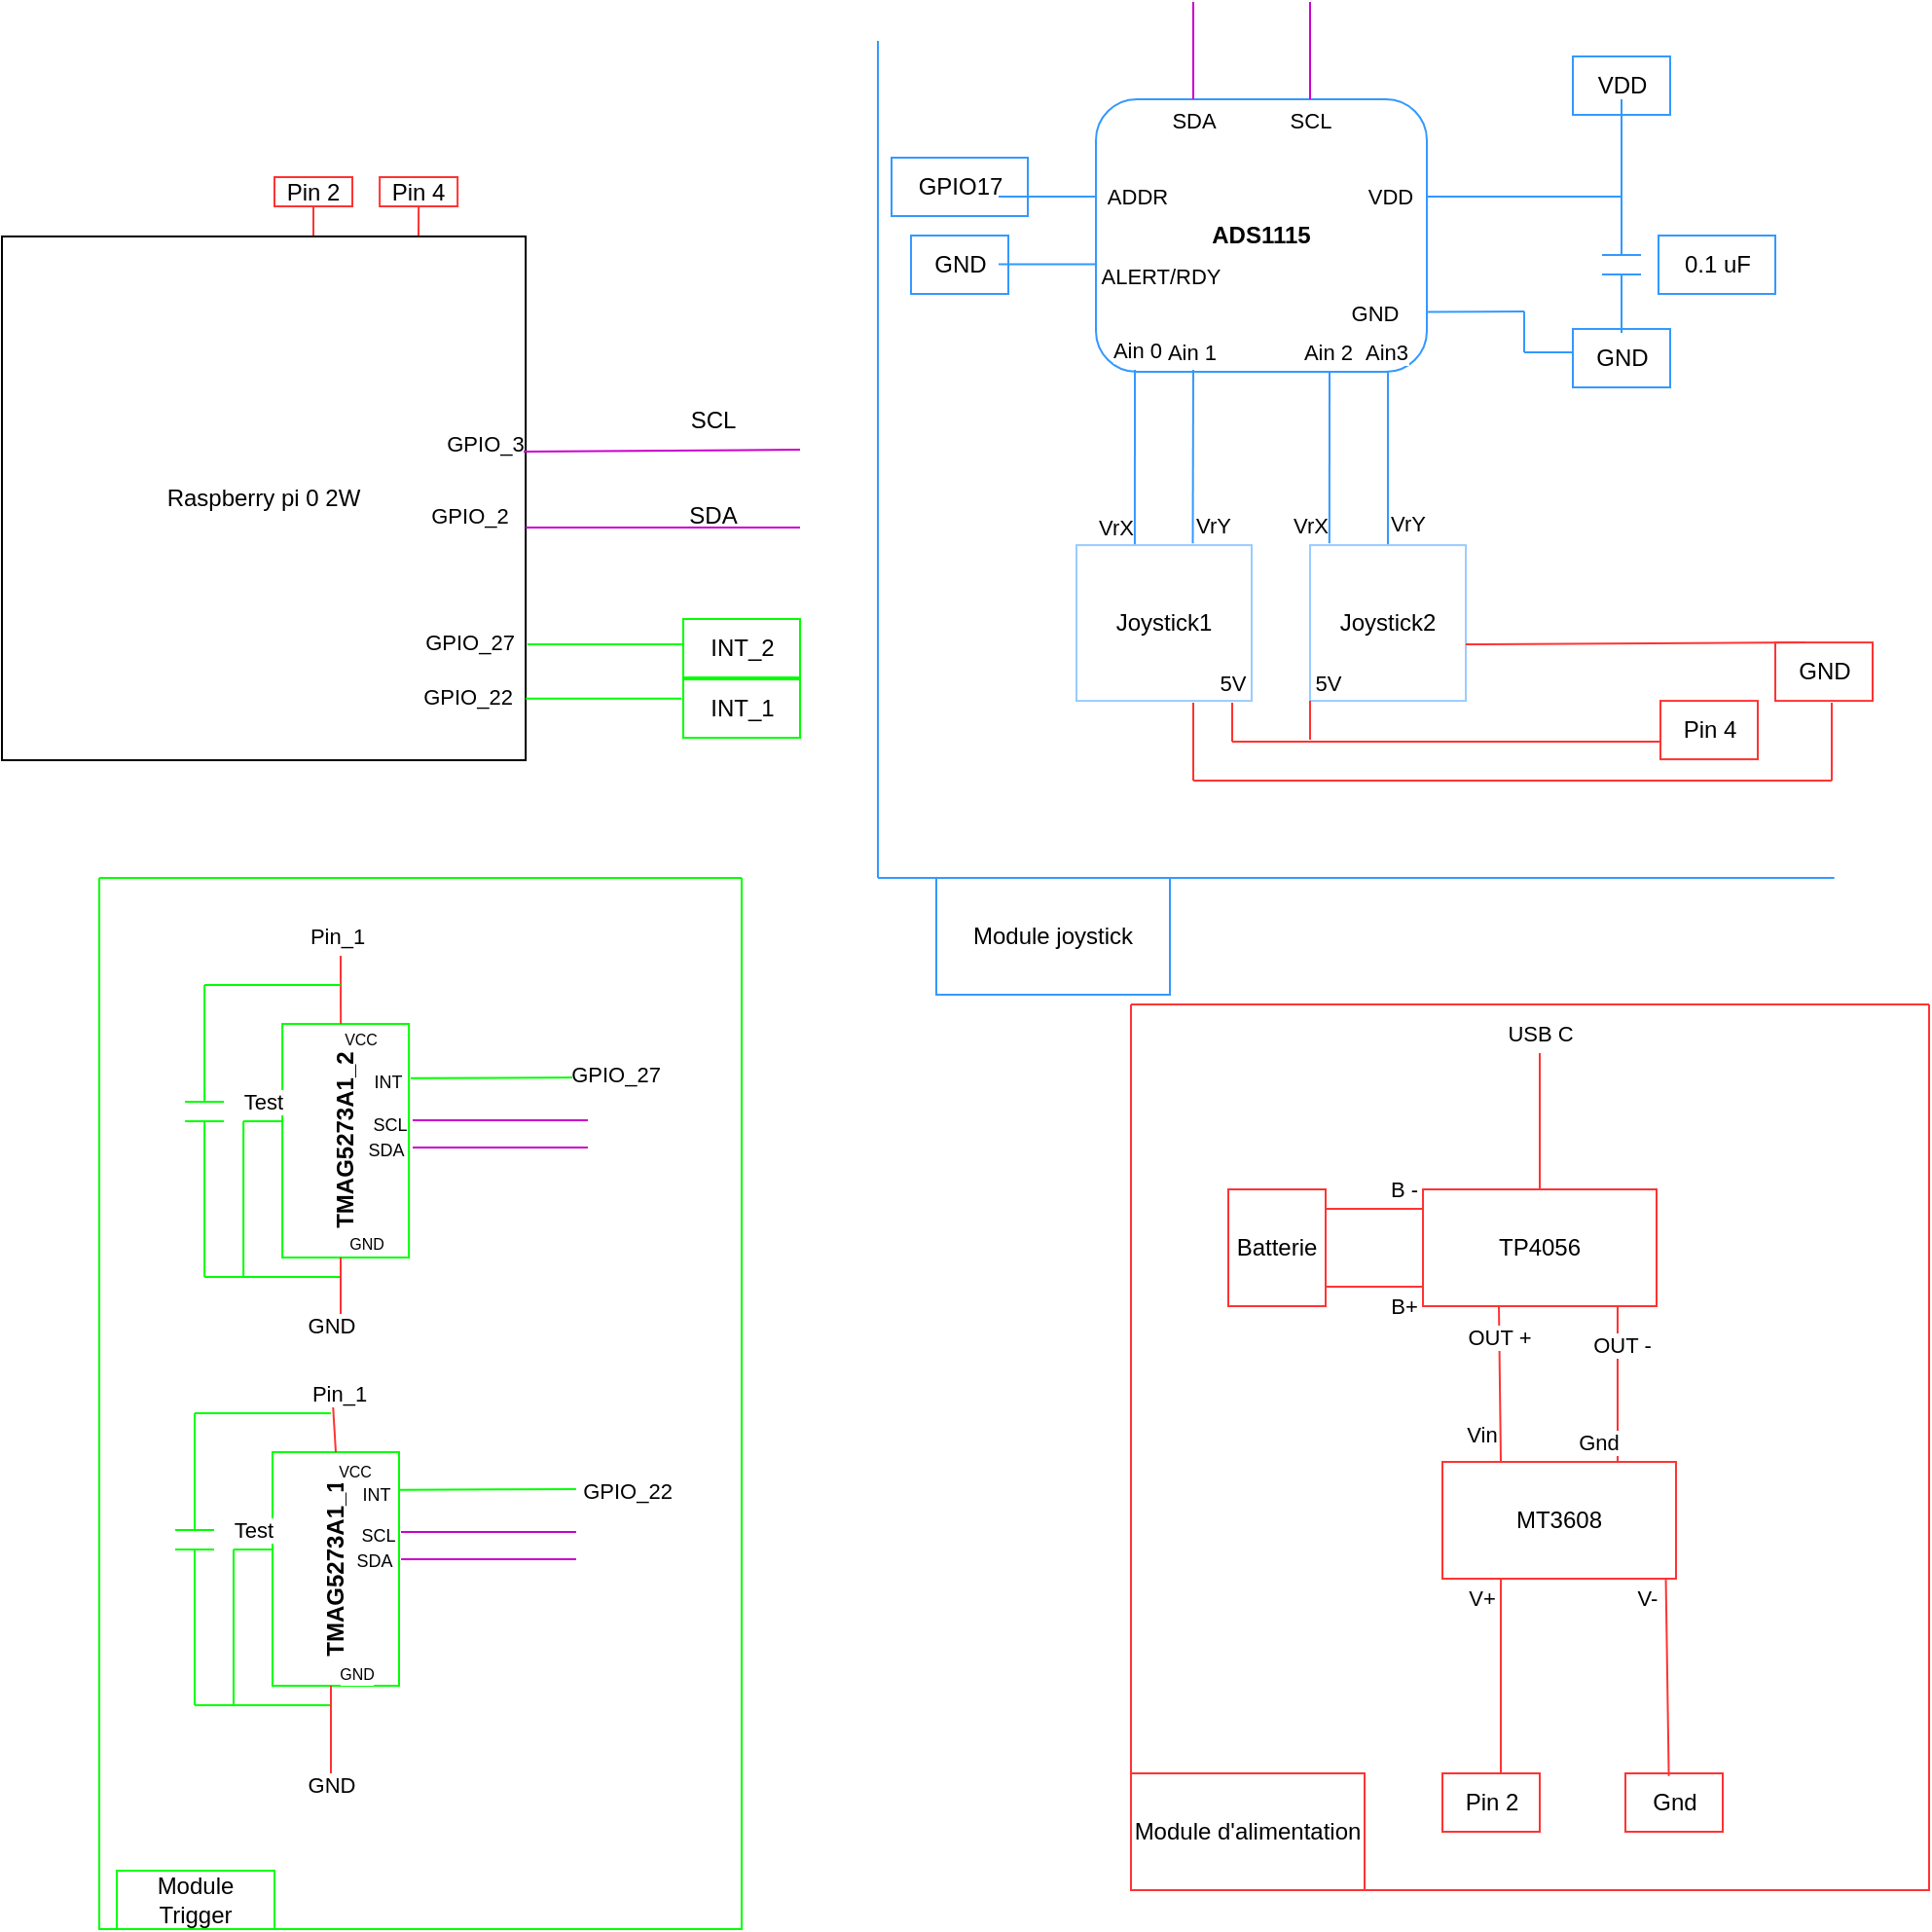 <mxfile version="22.0.3" type="device">
  <diagram name="Page-1" id="Mu4fUp_nVmmmw5QDZqeR">
    <mxGraphModel dx="2345" dy="1900" grid="1" gridSize="10" guides="1" tooltips="1" connect="1" arrows="1" fold="1" page="1" pageScale="1" pageWidth="827" pageHeight="1169" math="0" shadow="0">
      <root>
        <mxCell id="0" />
        <mxCell id="1" parent="0" />
        <mxCell id="T0Xdmzh6fm86NqFBJJNO-1" value="Raspberry pi 0 2W" style="whiteSpace=wrap;html=1;aspect=fixed;strokeColor=#000000;" parent="1" vertex="1">
          <mxGeometry x="-110" y="-59.53" width="269.06" height="269.06" as="geometry" />
        </mxCell>
        <mxCell id="T0Xdmzh6fm86NqFBJJNO-4" value="" style="endArrow=none;html=1;rounded=0;exitX=0.996;exitY=0.411;exitDx=0;exitDy=0;exitPerimeter=0;strokeColor=#CC00CC;" parent="1" source="T0Xdmzh6fm86NqFBJJNO-1" edge="1">
          <mxGeometry width="50" height="50" relative="1" as="geometry">
            <mxPoint x="170" y="50" as="sourcePoint" />
            <mxPoint x="300" y="50" as="targetPoint" />
          </mxGeometry>
        </mxCell>
        <mxCell id="MLTENWg7W5GYcg1RoTJv-2" value="GPIO_3" style="edgeLabel;html=1;align=center;verticalAlign=middle;resizable=0;points=[];" parent="T0Xdmzh6fm86NqFBJJNO-4" vertex="1" connectable="0">
          <mxGeometry x="-0.681" y="4" relative="1" as="geometry">
            <mxPoint x="-43" as="offset" />
          </mxGeometry>
        </mxCell>
        <mxCell id="T0Xdmzh6fm86NqFBJJNO-5" value="SCL&lt;br&gt;" style="text;html=1;align=center;verticalAlign=middle;resizable=0;points=[];autosize=1;strokeColor=none;fillColor=none;" parent="1" vertex="1">
          <mxGeometry x="230" y="20" width="50" height="30" as="geometry" />
        </mxCell>
        <mxCell id="T0Xdmzh6fm86NqFBJJNO-9" value="SDA" style="text;html=1;align=center;verticalAlign=middle;resizable=0;points=[];autosize=1;strokeColor=none;fillColor=none;" parent="1" vertex="1">
          <mxGeometry x="230" y="69.05" width="50" height="30" as="geometry" />
        </mxCell>
        <mxCell id="T0Xdmzh6fm86NqFBJJNO-19" value="" style="endArrow=none;html=1;rounded=0;strokeColor=#CC00CC;" parent="1" edge="1">
          <mxGeometry width="50" height="50" relative="1" as="geometry">
            <mxPoint x="159.06" y="90.002" as="sourcePoint" />
            <mxPoint x="300" y="90" as="targetPoint" />
          </mxGeometry>
        </mxCell>
        <mxCell id="rj669WNodHKwo_dSb1iq-77" value="GPIO_2" style="edgeLabel;html=1;align=center;verticalAlign=middle;resizable=0;points=[];" vertex="1" connectable="0" parent="T0Xdmzh6fm86NqFBJJNO-19">
          <mxGeometry x="-0.672" y="3" relative="1" as="geometry">
            <mxPoint x="-52" y="-3" as="offset" />
          </mxGeometry>
        </mxCell>
        <mxCell id="1BdTyNFNl_WO69o5SPWn-1" value="" style="endArrow=none;html=1;rounded=0;strokeColor=#FF3333;" parent="1" edge="1">
          <mxGeometry width="50" height="50" relative="1" as="geometry">
            <mxPoint x="50" y="-60" as="sourcePoint" />
            <mxPoint x="50" y="-75" as="targetPoint" />
          </mxGeometry>
        </mxCell>
        <mxCell id="1BdTyNFNl_WO69o5SPWn-8" value="TP4056" style="rounded=0;whiteSpace=wrap;html=1;strokeColor=#FF3333;" parent="1" vertex="1">
          <mxGeometry x="620" y="430" width="120" height="60" as="geometry" />
        </mxCell>
        <mxCell id="1BdTyNFNl_WO69o5SPWn-9" value="" style="endArrow=none;html=1;rounded=0;strokeColor=#FF3333;" parent="1" edge="1">
          <mxGeometry width="50" height="50" relative="1" as="geometry">
            <mxPoint x="680" y="430" as="sourcePoint" />
            <mxPoint x="680" y="360" as="targetPoint" />
          </mxGeometry>
        </mxCell>
        <mxCell id="1BdTyNFNl_WO69o5SPWn-10" value="USB C&lt;br&gt;" style="edgeLabel;html=1;align=center;verticalAlign=middle;resizable=0;points=[];strokeColor=#FF3333;" parent="1BdTyNFNl_WO69o5SPWn-9" vertex="1" connectable="0">
          <mxGeometry x="0.395" y="-1" relative="1" as="geometry">
            <mxPoint x="-1" y="-31" as="offset" />
          </mxGeometry>
        </mxCell>
        <mxCell id="1BdTyNFNl_WO69o5SPWn-11" value="" style="endArrow=none;html=1;rounded=0;strokeColor=#FF3333;" parent="1" edge="1">
          <mxGeometry width="50" height="50" relative="1" as="geometry">
            <mxPoint x="570" y="440" as="sourcePoint" />
            <mxPoint x="620" y="440" as="targetPoint" />
          </mxGeometry>
        </mxCell>
        <mxCell id="1BdTyNFNl_WO69o5SPWn-12" value="B -&lt;br&gt;" style="edgeLabel;html=1;align=center;verticalAlign=middle;resizable=0;points=[];strokeColor=#FF3333;" parent="1BdTyNFNl_WO69o5SPWn-11" vertex="1" connectable="0">
          <mxGeometry x="-0.451" y="2" relative="1" as="geometry">
            <mxPoint x="26" y="-8" as="offset" />
          </mxGeometry>
        </mxCell>
        <mxCell id="1BdTyNFNl_WO69o5SPWn-13" value="" style="endArrow=none;html=1;rounded=0;strokeColor=#FF3333;" parent="1" edge="1">
          <mxGeometry width="50" height="50" relative="1" as="geometry">
            <mxPoint x="570" y="480" as="sourcePoint" />
            <mxPoint x="620" y="480" as="targetPoint" />
          </mxGeometry>
        </mxCell>
        <mxCell id="1BdTyNFNl_WO69o5SPWn-14" value="B+&lt;br&gt;" style="edgeLabel;html=1;align=center;verticalAlign=middle;resizable=0;points=[];strokeColor=#FF3333;" parent="1BdTyNFNl_WO69o5SPWn-13" vertex="1" connectable="0">
          <mxGeometry x="-0.584" y="-3" relative="1" as="geometry">
            <mxPoint x="29" y="7" as="offset" />
          </mxGeometry>
        </mxCell>
        <mxCell id="1BdTyNFNl_WO69o5SPWn-15" value="" style="endArrow=none;html=1;rounded=0;exitX=0.25;exitY=0;exitDx=0;exitDy=0;strokeColor=#FF3333;" parent="1" source="1BdTyNFNl_WO69o5SPWn-21" edge="1">
          <mxGeometry width="50" height="50" relative="1" as="geometry">
            <mxPoint x="659" y="540" as="sourcePoint" />
            <mxPoint x="659" y="490" as="targetPoint" />
          </mxGeometry>
        </mxCell>
        <mxCell id="1BdTyNFNl_WO69o5SPWn-16" value="OUT +" style="edgeLabel;html=1;align=center;verticalAlign=middle;resizable=0;points=[];strokeColor=#FF3333;" parent="1BdTyNFNl_WO69o5SPWn-15" vertex="1" connectable="0">
          <mxGeometry x="0.616" relative="1" as="geometry">
            <mxPoint as="offset" />
          </mxGeometry>
        </mxCell>
        <mxCell id="1BdTyNFNl_WO69o5SPWn-35" value="Vin" style="edgeLabel;html=1;align=center;verticalAlign=middle;resizable=0;points=[];" parent="1BdTyNFNl_WO69o5SPWn-15" vertex="1" connectable="0">
          <mxGeometry x="-0.642" y="-2" relative="1" as="geometry">
            <mxPoint x="-12" as="offset" />
          </mxGeometry>
        </mxCell>
        <mxCell id="1BdTyNFNl_WO69o5SPWn-17" value="" style="endArrow=none;html=1;rounded=0;exitX=0.75;exitY=0;exitDx=0;exitDy=0;strokeColor=#FF3333;" parent="1" source="1BdTyNFNl_WO69o5SPWn-21" edge="1">
          <mxGeometry width="50" height="50" relative="1" as="geometry">
            <mxPoint x="720" y="540" as="sourcePoint" />
            <mxPoint x="720" y="490" as="targetPoint" />
          </mxGeometry>
        </mxCell>
        <mxCell id="1BdTyNFNl_WO69o5SPWn-18" value="OUT -" style="edgeLabel;html=1;align=center;verticalAlign=middle;resizable=0;points=[];strokeColor=#FF3333;" parent="1BdTyNFNl_WO69o5SPWn-17" vertex="1" connectable="0">
          <mxGeometry x="0.496" y="-2" relative="1" as="geometry">
            <mxPoint as="offset" />
          </mxGeometry>
        </mxCell>
        <mxCell id="1BdTyNFNl_WO69o5SPWn-36" value="Gnd&lt;br&gt;" style="edgeLabel;html=1;align=center;verticalAlign=middle;resizable=0;points=[];" parent="1BdTyNFNl_WO69o5SPWn-17" vertex="1" connectable="0">
          <mxGeometry x="-0.781" relative="1" as="geometry">
            <mxPoint x="-10" y="-1" as="offset" />
          </mxGeometry>
        </mxCell>
        <mxCell id="1BdTyNFNl_WO69o5SPWn-19" value="Pin 2" style="text;html=1;align=center;verticalAlign=middle;resizable=0;points=[];autosize=1;strokeColor=#FF3333;fillColor=none;" parent="1" vertex="1">
          <mxGeometry x="630" y="730" width="50" height="30" as="geometry" />
        </mxCell>
        <mxCell id="1BdTyNFNl_WO69o5SPWn-20" value="Gnd" style="text;html=1;align=center;verticalAlign=middle;resizable=0;points=[];autosize=1;strokeColor=#FF3333;fillColor=none;" parent="1" vertex="1">
          <mxGeometry x="724" y="730" width="50" height="30" as="geometry" />
        </mxCell>
        <mxCell id="1BdTyNFNl_WO69o5SPWn-21" value="MT3608&lt;br&gt;" style="rounded=0;whiteSpace=wrap;html=1;strokeColor=#FF3333;" parent="1" vertex="1">
          <mxGeometry x="630" y="570" width="120" height="60" as="geometry" />
        </mxCell>
        <mxCell id="1BdTyNFNl_WO69o5SPWn-24" value="" style="endArrow=none;html=1;rounded=0;strokeColor=#FF3333;" parent="1" edge="1">
          <mxGeometry width="50" height="50" relative="1" as="geometry">
            <mxPoint x="660" y="730" as="sourcePoint" />
            <mxPoint x="660" y="630" as="targetPoint" />
          </mxGeometry>
        </mxCell>
        <mxCell id="1BdTyNFNl_WO69o5SPWn-27" value="V+&lt;br&gt;" style="edgeLabel;html=1;align=center;verticalAlign=middle;resizable=0;points=[];strokeColor=#FF3333;" parent="1BdTyNFNl_WO69o5SPWn-24" vertex="1" connectable="0">
          <mxGeometry x="0.886" y="2" relative="1" as="geometry">
            <mxPoint x="-8" y="4" as="offset" />
          </mxGeometry>
        </mxCell>
        <mxCell id="1BdTyNFNl_WO69o5SPWn-25" value="" style="endArrow=none;html=1;rounded=0;exitX=0.446;exitY=0.047;exitDx=0;exitDy=0;exitPerimeter=0;strokeColor=#FF3333;" parent="1" source="1BdTyNFNl_WO69o5SPWn-20" edge="1">
          <mxGeometry width="50" height="50" relative="1" as="geometry">
            <mxPoint x="745" y="730" as="sourcePoint" />
            <mxPoint x="744.77" y="630" as="targetPoint" />
          </mxGeometry>
        </mxCell>
        <mxCell id="1BdTyNFNl_WO69o5SPWn-31" value="V-&lt;br&gt;" style="edgeLabel;html=1;align=center;verticalAlign=middle;resizable=0;points=[];strokeColor=#FF3333;" parent="1BdTyNFNl_WO69o5SPWn-25" vertex="1" connectable="0">
          <mxGeometry x="0.815" relative="1" as="geometry">
            <mxPoint x="-10" as="offset" />
          </mxGeometry>
        </mxCell>
        <mxCell id="1BdTyNFNl_WO69o5SPWn-37" value="&lt;b&gt;TMAG5273A1_1&lt;/b&gt;" style="rounded=0;whiteSpace=wrap;html=1;rotation=-90;strokeColor=#00FF00;" parent="1" vertex="1">
          <mxGeometry x="1.5" y="592.5" width="120" height="65" as="geometry" />
        </mxCell>
        <mxCell id="1BdTyNFNl_WO69o5SPWn-38" value="" style="endArrow=none;html=1;rounded=0;strokeColor=#00FF00;" parent="1" edge="1">
          <mxGeometry width="50" height="50" relative="1" as="geometry">
            <mxPoint x="94" y="584.39" as="sourcePoint" />
            <mxPoint x="185" y="584" as="targetPoint" />
          </mxGeometry>
        </mxCell>
        <mxCell id="rj669WNodHKwo_dSb1iq-89" value="&lt;font style=&quot;font-size: 9px;&quot;&gt;INT&lt;/font&gt;" style="edgeLabel;html=1;align=center;verticalAlign=middle;resizable=0;points=[];" vertex="1" connectable="0" parent="1BdTyNFNl_WO69o5SPWn-38">
          <mxGeometry x="-0.589" y="-1" relative="1" as="geometry">
            <mxPoint x="-31" as="offset" />
          </mxGeometry>
        </mxCell>
        <mxCell id="rj669WNodHKwo_dSb1iq-111" value="GPIO_22" style="edgeLabel;html=1;align=center;verticalAlign=middle;resizable=0;points=[];" vertex="1" connectable="0" parent="1BdTyNFNl_WO69o5SPWn-38">
          <mxGeometry x="0.518" y="-1" relative="1" as="geometry">
            <mxPoint x="48" as="offset" />
          </mxGeometry>
        </mxCell>
        <mxCell id="1BdTyNFNl_WO69o5SPWn-40" value="" style="endArrow=none;html=1;rounded=0;strokeColor=#CC00CC;" parent="1" edge="1">
          <mxGeometry width="50" height="50" relative="1" as="geometry">
            <mxPoint x="95" y="606" as="sourcePoint" />
            <mxPoint x="185" y="606" as="targetPoint" />
          </mxGeometry>
        </mxCell>
        <mxCell id="rj669WNodHKwo_dSb1iq-90" value="&lt;font style=&quot;font-size: 9px;&quot;&gt;SCL&lt;/font&gt;" style="edgeLabel;html=1;align=center;verticalAlign=middle;resizable=0;points=[];" vertex="1" connectable="0" parent="1BdTyNFNl_WO69o5SPWn-40">
          <mxGeometry x="-0.765" y="-1" relative="1" as="geometry">
            <mxPoint x="-23" as="offset" />
          </mxGeometry>
        </mxCell>
        <mxCell id="1BdTyNFNl_WO69o5SPWn-47" value="" style="endArrow=none;html=1;rounded=0;strokeColor=#00FF00;" parent="1" edge="1">
          <mxGeometry width="50" height="50" relative="1" as="geometry">
            <mxPoint x="-11" y="545" as="sourcePoint" />
            <mxPoint x="59" y="545" as="targetPoint" />
          </mxGeometry>
        </mxCell>
        <mxCell id="1BdTyNFNl_WO69o5SPWn-48" value="" style="endArrow=none;html=1;rounded=0;strokeColor=#00FF00;" parent="1" edge="1">
          <mxGeometry width="50" height="50" relative="1" as="geometry">
            <mxPoint x="-11" y="605" as="sourcePoint" />
            <mxPoint x="-11" y="545" as="targetPoint" />
          </mxGeometry>
        </mxCell>
        <mxCell id="1BdTyNFNl_WO69o5SPWn-49" value="" style="endArrow=none;html=1;rounded=0;strokeColor=#00FF00;" parent="1" edge="1">
          <mxGeometry width="50" height="50" relative="1" as="geometry">
            <mxPoint x="-21" y="605" as="sourcePoint" />
            <mxPoint x="-1" y="605" as="targetPoint" />
          </mxGeometry>
        </mxCell>
        <mxCell id="1BdTyNFNl_WO69o5SPWn-50" value="" style="endArrow=none;html=1;rounded=0;strokeColor=#00FF00;" parent="1" edge="1">
          <mxGeometry width="50" height="50" relative="1" as="geometry">
            <mxPoint x="-21" y="615" as="sourcePoint" />
            <mxPoint x="-1" y="615" as="targetPoint" />
          </mxGeometry>
        </mxCell>
        <mxCell id="1BdTyNFNl_WO69o5SPWn-51" value="" style="endArrow=none;html=1;rounded=0;strokeColor=#00FF00;" parent="1" edge="1">
          <mxGeometry width="50" height="50" relative="1" as="geometry">
            <mxPoint x="-11" y="695" as="sourcePoint" />
            <mxPoint x="-11" y="615" as="targetPoint" />
          </mxGeometry>
        </mxCell>
        <mxCell id="1BdTyNFNl_WO69o5SPWn-52" value="" style="endArrow=none;html=1;rounded=0;strokeColor=#00FF00;" parent="1" edge="1">
          <mxGeometry width="50" height="50" relative="1" as="geometry">
            <mxPoint x="-11" y="695" as="sourcePoint" />
            <mxPoint x="59" y="695" as="targetPoint" />
          </mxGeometry>
        </mxCell>
        <mxCell id="1BdTyNFNl_WO69o5SPWn-54" value="" style="endArrow=none;html=1;rounded=0;strokeColor=#FF3333;" parent="1" edge="1">
          <mxGeometry width="50" height="50" relative="1" as="geometry">
            <mxPoint x="59" y="735" as="sourcePoint" />
            <mxPoint x="59" y="685" as="targetPoint" />
          </mxGeometry>
        </mxCell>
        <mxCell id="1BdTyNFNl_WO69o5SPWn-55" value="GND" style="edgeLabel;html=1;align=center;verticalAlign=middle;resizable=0;points=[];strokeColor=#00FF00;" parent="1BdTyNFNl_WO69o5SPWn-54" vertex="1" connectable="0">
          <mxGeometry x="-0.507" y="-1" relative="1" as="geometry">
            <mxPoint x="-1" y="13" as="offset" />
          </mxGeometry>
        </mxCell>
        <mxCell id="1BdTyNFNl_WO69o5SPWn-56" value="" style="endArrow=none;html=1;rounded=0;strokeColor=#00FF00;" parent="1" edge="1">
          <mxGeometry width="50" height="50" relative="1" as="geometry">
            <mxPoint x="9" y="615" as="sourcePoint" />
            <mxPoint x="29" y="615" as="targetPoint" />
          </mxGeometry>
        </mxCell>
        <mxCell id="1BdTyNFNl_WO69o5SPWn-57" value="Test&lt;br&gt;" style="edgeLabel;html=1;align=center;verticalAlign=middle;resizable=0;points=[];strokeColor=#00FF00;" parent="1BdTyNFNl_WO69o5SPWn-56" vertex="1" connectable="0">
          <mxGeometry x="0.365" y="-1" relative="1" as="geometry">
            <mxPoint x="-4" y="-11" as="offset" />
          </mxGeometry>
        </mxCell>
        <mxCell id="1BdTyNFNl_WO69o5SPWn-58" value="" style="endArrow=none;html=1;rounded=0;strokeColor=#00FF00;" parent="1" edge="1">
          <mxGeometry width="50" height="50" relative="1" as="geometry">
            <mxPoint x="9" y="695" as="sourcePoint" />
            <mxPoint x="9" y="615" as="targetPoint" />
          </mxGeometry>
        </mxCell>
        <mxCell id="1BdTyNFNl_WO69o5SPWn-59" value="&lt;font style=&quot;font-size: 8px;&quot;&gt;GND&lt;/font&gt;" style="edgeLabel;html=1;align=center;verticalAlign=middle;resizable=0;points=[];strokeColor=#00FF00;" parent="1" vertex="1" connectable="0">
          <mxGeometry x="69.0" y="656.997" as="geometry">
            <mxPoint x="3" y="21" as="offset" />
          </mxGeometry>
        </mxCell>
        <mxCell id="1BdTyNFNl_WO69o5SPWn-60" value="&lt;b&gt;TMAG5273A1_2&lt;/b&gt;" style="rounded=0;whiteSpace=wrap;html=1;rotation=-90;strokeColor=#00FF00;" parent="1" vertex="1">
          <mxGeometry x="6.56" y="372.5" width="120" height="65" as="geometry" />
        </mxCell>
        <mxCell id="1BdTyNFNl_WO69o5SPWn-67" value="" style="endArrow=none;html=1;rounded=0;strokeColor=#FF3333;" parent="1" edge="1">
          <mxGeometry width="50" height="50" relative="1" as="geometry">
            <mxPoint x="64.06" y="345" as="sourcePoint" />
            <mxPoint x="64" y="310" as="targetPoint" />
          </mxGeometry>
        </mxCell>
        <mxCell id="1BdTyNFNl_WO69o5SPWn-68" value="&lt;font style=&quot;font-size: 8px;&quot;&gt;VCC&lt;/font&gt;" style="edgeLabel;html=1;align=center;verticalAlign=middle;resizable=0;points=[];strokeColor=#00FF00;" parent="1BdTyNFNl_WO69o5SPWn-67" vertex="1" connectable="0">
          <mxGeometry x="0.051" y="-1" relative="1" as="geometry">
            <mxPoint x="9" y="25" as="offset" />
          </mxGeometry>
        </mxCell>
        <mxCell id="rj669WNodHKwo_dSb1iq-88" value="Pin_1" style="edgeLabel;html=1;align=center;verticalAlign=middle;resizable=0;points=[];" vertex="1" connectable="0" parent="1BdTyNFNl_WO69o5SPWn-67">
          <mxGeometry x="-0.306" y="2" relative="1" as="geometry">
            <mxPoint y="-33" as="offset" />
          </mxGeometry>
        </mxCell>
        <mxCell id="1BdTyNFNl_WO69o5SPWn-69" value="" style="endArrow=none;html=1;rounded=0;strokeColor=#00FF00;" parent="1" edge="1">
          <mxGeometry width="50" height="50" relative="1" as="geometry">
            <mxPoint x="-5.94" y="325" as="sourcePoint" />
            <mxPoint x="64.06" y="325" as="targetPoint" />
          </mxGeometry>
        </mxCell>
        <mxCell id="1BdTyNFNl_WO69o5SPWn-70" value="" style="endArrow=none;html=1;rounded=0;strokeColor=#00FF00;" parent="1" edge="1">
          <mxGeometry width="50" height="50" relative="1" as="geometry">
            <mxPoint x="-5.94" y="385" as="sourcePoint" />
            <mxPoint x="-5.94" y="325" as="targetPoint" />
          </mxGeometry>
        </mxCell>
        <mxCell id="1BdTyNFNl_WO69o5SPWn-71" value="" style="endArrow=none;html=1;rounded=0;strokeColor=#00FF00;" parent="1" edge="1">
          <mxGeometry width="50" height="50" relative="1" as="geometry">
            <mxPoint x="-15.94" y="385" as="sourcePoint" />
            <mxPoint x="4.06" y="385" as="targetPoint" />
          </mxGeometry>
        </mxCell>
        <mxCell id="1BdTyNFNl_WO69o5SPWn-72" value="" style="endArrow=none;html=1;rounded=0;strokeColor=#00FF00;" parent="1" edge="1">
          <mxGeometry width="50" height="50" relative="1" as="geometry">
            <mxPoint x="-15.94" y="395" as="sourcePoint" />
            <mxPoint x="4.06" y="395" as="targetPoint" />
          </mxGeometry>
        </mxCell>
        <mxCell id="1BdTyNFNl_WO69o5SPWn-73" value="" style="endArrow=none;html=1;rounded=0;strokeColor=#00FF00;" parent="1" edge="1">
          <mxGeometry width="50" height="50" relative="1" as="geometry">
            <mxPoint x="-5.94" y="475" as="sourcePoint" />
            <mxPoint x="-5.94" y="395" as="targetPoint" />
          </mxGeometry>
        </mxCell>
        <mxCell id="1BdTyNFNl_WO69o5SPWn-74" value="" style="endArrow=none;html=1;rounded=0;strokeColor=#00FF00;" parent="1" edge="1">
          <mxGeometry width="50" height="50" relative="1" as="geometry">
            <mxPoint x="-5.94" y="475" as="sourcePoint" />
            <mxPoint x="64.06" y="475" as="targetPoint" />
          </mxGeometry>
        </mxCell>
        <mxCell id="1BdTyNFNl_WO69o5SPWn-75" value="" style="endArrow=none;html=1;rounded=0;strokeColor=#FF3333;" parent="1" edge="1">
          <mxGeometry width="50" height="50" relative="1" as="geometry">
            <mxPoint x="64" y="495" as="sourcePoint" />
            <mxPoint x="64" y="465" as="targetPoint" />
          </mxGeometry>
        </mxCell>
        <mxCell id="1BdTyNFNl_WO69o5SPWn-76" value="GND" style="edgeLabel;html=1;align=center;verticalAlign=middle;resizable=0;points=[];strokeColor=#00FF00;" parent="1BdTyNFNl_WO69o5SPWn-75" vertex="1" connectable="0">
          <mxGeometry x="-0.507" y="-1" relative="1" as="geometry">
            <mxPoint x="-6" y="12" as="offset" />
          </mxGeometry>
        </mxCell>
        <mxCell id="1BdTyNFNl_WO69o5SPWn-77" value="" style="endArrow=none;html=1;rounded=0;strokeColor=#00FF00;" parent="1" edge="1">
          <mxGeometry width="50" height="50" relative="1" as="geometry">
            <mxPoint x="14.06" y="395" as="sourcePoint" />
            <mxPoint x="34.06" y="395" as="targetPoint" />
          </mxGeometry>
        </mxCell>
        <mxCell id="1BdTyNFNl_WO69o5SPWn-78" value="Test&lt;br&gt;" style="edgeLabel;html=1;align=center;verticalAlign=middle;resizable=0;points=[];strokeColor=#00FF00;" parent="1BdTyNFNl_WO69o5SPWn-77" vertex="1" connectable="0">
          <mxGeometry x="0.365" y="-1" relative="1" as="geometry">
            <mxPoint x="-4" y="-11" as="offset" />
          </mxGeometry>
        </mxCell>
        <mxCell id="1BdTyNFNl_WO69o5SPWn-79" value="" style="endArrow=none;html=1;rounded=0;strokeColor=#00FF00;" parent="1" edge="1">
          <mxGeometry width="50" height="50" relative="1" as="geometry">
            <mxPoint x="14.06" y="475" as="sourcePoint" />
            <mxPoint x="14.06" y="395" as="targetPoint" />
          </mxGeometry>
        </mxCell>
        <mxCell id="MDh1ZHw5oDaE_83z4BID-1" value="Batterie&lt;br&gt;" style="rounded=0;whiteSpace=wrap;html=1;strokeColor=#FF3333;" parent="1" vertex="1">
          <mxGeometry x="520" y="430" width="50" height="60" as="geometry" />
        </mxCell>
        <mxCell id="MDh1ZHw5oDaE_83z4BID-2" value="Pin 2" style="rounded=0;whiteSpace=wrap;html=1;strokeColor=#FF3333;" parent="1" vertex="1">
          <mxGeometry x="30" y="-90" width="40" height="15" as="geometry" />
        </mxCell>
        <mxCell id="MDh1ZHw5oDaE_83z4BID-29" value="" style="endArrow=none;html=1;rounded=0;strokeColor=#3399FF;" parent="1" edge="1">
          <mxGeometry width="50" height="50" relative="1" as="geometry">
            <mxPoint x="340" y="270" as="sourcePoint" />
            <mxPoint x="340" y="-160" as="targetPoint" />
          </mxGeometry>
        </mxCell>
        <mxCell id="MDh1ZHw5oDaE_83z4BID-31" value="" style="endArrow=none;html=1;rounded=0;strokeColor=#3399FF;" parent="1" edge="1">
          <mxGeometry width="50" height="50" relative="1" as="geometry">
            <mxPoint x="340" y="270" as="sourcePoint" />
            <mxPoint x="831.333" y="270" as="targetPoint" />
          </mxGeometry>
        </mxCell>
        <mxCell id="MDh1ZHw5oDaE_83z4BID-32" value="Module joystick" style="rounded=0;whiteSpace=wrap;html=1;strokeColor=#3399FF;" parent="1" vertex="1">
          <mxGeometry x="370" y="270" width="120" height="60" as="geometry" />
        </mxCell>
        <mxCell id="aLsk8Gxcpm-io4isB8vR-7" value="" style="endArrow=none;html=1;rounded=0;strokeColor=#FF3333;exitX=1;exitY=0.5;exitDx=0;exitDy=0;" parent="1" edge="1" source="1BdTyNFNl_WO69o5SPWn-37">
          <mxGeometry width="50" height="50" relative="1" as="geometry">
            <mxPoint x="60" y="560" as="sourcePoint" />
            <mxPoint x="60" y="540" as="targetPoint" />
          </mxGeometry>
        </mxCell>
        <mxCell id="aLsk8Gxcpm-io4isB8vR-8" value="&lt;font style=&quot;font-size: 8px;&quot;&gt;VCC&lt;/font&gt;" style="edgeLabel;html=1;align=center;verticalAlign=middle;resizable=0;points=[];strokeColor=#00FF00;" parent="aLsk8Gxcpm-io4isB8vR-7" vertex="1" connectable="0">
          <mxGeometry x="0.051" y="-1" relative="1" as="geometry">
            <mxPoint x="9" y="22" as="offset" />
          </mxGeometry>
        </mxCell>
        <mxCell id="rj669WNodHKwo_dSb1iq-86" value="Pin_1" style="edgeLabel;html=1;align=center;verticalAlign=middle;resizable=0;points=[];" vertex="1" connectable="0" parent="aLsk8Gxcpm-io4isB8vR-7">
          <mxGeometry x="0.571" y="-2" relative="1" as="geometry">
            <mxPoint y="-11" as="offset" />
          </mxGeometry>
        </mxCell>
        <mxCell id="aLsk8Gxcpm-io4isB8vR-12" value="" style="endArrow=none;html=1;rounded=0;strokeColor=#FF3333;" parent="1" edge="1">
          <mxGeometry width="50" height="50" relative="1" as="geometry">
            <mxPoint x="104" y="-60" as="sourcePoint" />
            <mxPoint x="104.06" y="-75" as="targetPoint" />
          </mxGeometry>
        </mxCell>
        <mxCell id="aLsk8Gxcpm-io4isB8vR-13" value="Pin 4&lt;br&gt;" style="rounded=0;whiteSpace=wrap;html=1;strokeColor=#FF3333;" parent="1" vertex="1">
          <mxGeometry x="84.06" y="-90" width="40" height="15" as="geometry" />
        </mxCell>
        <mxCell id="rj669WNodHKwo_dSb1iq-2" value="&lt;b&gt;ADS1115&lt;/b&gt;" style="rounded=1;whiteSpace=wrap;html=1;strokeColor=#3399FF;" vertex="1" parent="1">
          <mxGeometry x="452" y="-130" width="170" height="140" as="geometry" />
        </mxCell>
        <mxCell id="rj669WNodHKwo_dSb1iq-3" value="" style="endArrow=none;html=1;rounded=0;strokeColor=#CC00CC;" edge="1" parent="1">
          <mxGeometry width="50" height="50" relative="1" as="geometry">
            <mxPoint x="502" y="-130" as="sourcePoint" />
            <mxPoint x="502" y="-180" as="targetPoint" />
          </mxGeometry>
        </mxCell>
        <mxCell id="rj669WNodHKwo_dSb1iq-4" value="SDA" style="edgeLabel;html=1;align=center;verticalAlign=middle;resizable=0;points=[];strokeColor=#3399FF;" vertex="1" connectable="0" parent="rj669WNodHKwo_dSb1iq-3">
          <mxGeometry x="-0.4" y="-4" relative="1" as="geometry">
            <mxPoint x="-4" y="26" as="offset" />
          </mxGeometry>
        </mxCell>
        <mxCell id="rj669WNodHKwo_dSb1iq-5" value="" style="endArrow=none;html=1;rounded=0;strokeColor=#CC00CC;" edge="1" parent="1">
          <mxGeometry width="50" height="50" relative="1" as="geometry">
            <mxPoint x="562" y="-130" as="sourcePoint" />
            <mxPoint x="562" y="-180" as="targetPoint" />
          </mxGeometry>
        </mxCell>
        <mxCell id="rj669WNodHKwo_dSb1iq-6" value="SCL" style="edgeLabel;html=1;align=center;verticalAlign=middle;resizable=0;points=[];strokeColor=#3399FF;" vertex="1" connectable="0" parent="rj669WNodHKwo_dSb1iq-5">
          <mxGeometry x="-0.4" y="-4" relative="1" as="geometry">
            <mxPoint x="-4" y="26" as="offset" />
          </mxGeometry>
        </mxCell>
        <mxCell id="rj669WNodHKwo_dSb1iq-7" value="" style="endArrow=none;html=1;rounded=0;strokeColor=#3399FF;" edge="1" parent="1">
          <mxGeometry width="50" height="50" relative="1" as="geometry">
            <mxPoint x="622" y="-80" as="sourcePoint" />
            <mxPoint x="722" y="-80" as="targetPoint" />
          </mxGeometry>
        </mxCell>
        <mxCell id="rj669WNodHKwo_dSb1iq-8" value="VDD" style="edgeLabel;html=1;align=center;verticalAlign=middle;resizable=0;points=[];strokeColor=#3399FF;" vertex="1" connectable="0" parent="rj669WNodHKwo_dSb1iq-7">
          <mxGeometry x="-0.711" y="-2" relative="1" as="geometry">
            <mxPoint x="-34" y="-2" as="offset" />
          </mxGeometry>
        </mxCell>
        <mxCell id="rj669WNodHKwo_dSb1iq-9" value="" style="endArrow=none;html=1;rounded=0;strokeColor=#3399FF;" edge="1" parent="1">
          <mxGeometry width="50" height="50" relative="1" as="geometry">
            <mxPoint x="722" y="-50" as="sourcePoint" />
            <mxPoint x="722" y="-80" as="targetPoint" />
          </mxGeometry>
        </mxCell>
        <mxCell id="rj669WNodHKwo_dSb1iq-10" value="" style="endArrow=none;html=1;rounded=0;strokeColor=#3399FF;" edge="1" parent="1">
          <mxGeometry width="50" height="50" relative="1" as="geometry">
            <mxPoint x="712" y="-50" as="sourcePoint" />
            <mxPoint x="732" y="-50" as="targetPoint" />
          </mxGeometry>
        </mxCell>
        <mxCell id="rj669WNodHKwo_dSb1iq-11" value="" style="endArrow=none;html=1;rounded=0;strokeColor=#3399FF;" edge="1" parent="1">
          <mxGeometry width="50" height="50" relative="1" as="geometry">
            <mxPoint x="712" y="-40" as="sourcePoint" />
            <mxPoint x="732" y="-40" as="targetPoint" />
          </mxGeometry>
        </mxCell>
        <mxCell id="rj669WNodHKwo_dSb1iq-12" value="" style="endArrow=none;html=1;rounded=0;strokeColor=#3399FF;" edge="1" parent="1">
          <mxGeometry width="50" height="50" relative="1" as="geometry">
            <mxPoint x="722" y="-10.0" as="sourcePoint" />
            <mxPoint x="722" y="-40" as="targetPoint" />
          </mxGeometry>
        </mxCell>
        <mxCell id="rj669WNodHKwo_dSb1iq-13" value="GND" style="text;html=1;align=center;verticalAlign=middle;resizable=0;points=[];autosize=1;strokeColor=#3399FF;fillColor=none;" vertex="1" parent="1">
          <mxGeometry x="697" y="-12.0" width="50" height="30" as="geometry" />
        </mxCell>
        <mxCell id="rj669WNodHKwo_dSb1iq-14" value="" style="endArrow=none;html=1;rounded=0;strokeColor=#3399FF;" edge="1" parent="1">
          <mxGeometry width="50" height="50" relative="1" as="geometry">
            <mxPoint x="722" y="-80" as="sourcePoint" />
            <mxPoint x="722" y="-130" as="targetPoint" />
          </mxGeometry>
        </mxCell>
        <mxCell id="rj669WNodHKwo_dSb1iq-15" value="VDD" style="text;html=1;align=center;verticalAlign=middle;resizable=0;points=[];autosize=1;strokeColor=#3399FF;fillColor=none;" vertex="1" parent="1">
          <mxGeometry x="697" y="-152" width="50" height="30" as="geometry" />
        </mxCell>
        <mxCell id="rj669WNodHKwo_dSb1iq-16" value="0.1 uF" style="text;html=1;align=center;verticalAlign=middle;resizable=0;points=[];autosize=1;strokeColor=#3399FF;fillColor=none;" vertex="1" parent="1">
          <mxGeometry x="741" y="-60" width="60" height="30" as="geometry" />
        </mxCell>
        <mxCell id="rj669WNodHKwo_dSb1iq-17" value="" style="endArrow=none;html=1;rounded=0;exitX=0.5;exitY=0;exitDx=0;exitDy=0;strokeColor=#3399FF;" edge="1" parent="1" source="rj669WNodHKwo_dSb1iq-25">
          <mxGeometry width="50" height="50" relative="1" as="geometry">
            <mxPoint x="602" y="50" as="sourcePoint" />
            <mxPoint x="602" y="10.0" as="targetPoint" />
          </mxGeometry>
        </mxCell>
        <mxCell id="rj669WNodHKwo_dSb1iq-18" value="Ain3&lt;br&gt;" style="edgeLabel;html=1;align=center;verticalAlign=middle;resizable=0;points=[];strokeColor=#3399FF;" vertex="1" connectable="0" parent="rj669WNodHKwo_dSb1iq-17">
          <mxGeometry x="0.329" y="1" relative="1" as="geometry">
            <mxPoint y="-40" as="offset" />
          </mxGeometry>
        </mxCell>
        <mxCell id="rj669WNodHKwo_dSb1iq-43" value="VrY&lt;br&gt;" style="edgeLabel;html=1;align=center;verticalAlign=middle;resizable=0;points=[];strokeColor=#3399FF;" vertex="1" connectable="0" parent="rj669WNodHKwo_dSb1iq-17">
          <mxGeometry x="-0.757" relative="1" as="geometry">
            <mxPoint x="10" as="offset" />
          </mxGeometry>
        </mxCell>
        <mxCell id="rj669WNodHKwo_dSb1iq-19" value="" style="endArrow=none;html=1;rounded=0;exitX=0.124;exitY=-0.011;exitDx=0;exitDy=0;exitPerimeter=0;strokeColor=#3399FF;" edge="1" parent="1" source="rj669WNodHKwo_dSb1iq-25">
          <mxGeometry width="50" height="50" relative="1" as="geometry">
            <mxPoint x="572" y="50" as="sourcePoint" />
            <mxPoint x="572" y="10.0" as="targetPoint" />
          </mxGeometry>
        </mxCell>
        <mxCell id="rj669WNodHKwo_dSb1iq-20" value="Ain 2" style="edgeLabel;html=1;align=center;verticalAlign=middle;resizable=0;points=[];strokeColor=#3399FF;" vertex="1" connectable="0" parent="rj669WNodHKwo_dSb1iq-19">
          <mxGeometry x="0.329" y="1" relative="1" as="geometry">
            <mxPoint y="-40" as="offset" />
          </mxGeometry>
        </mxCell>
        <mxCell id="rj669WNodHKwo_dSb1iq-42" value="VrX&lt;br&gt;" style="edgeLabel;html=1;align=center;verticalAlign=middle;resizable=0;points=[];strokeColor=#3399FF;" vertex="1" connectable="0" parent="rj669WNodHKwo_dSb1iq-19">
          <mxGeometry x="-0.793" y="3" relative="1" as="geometry">
            <mxPoint x="-7" as="offset" />
          </mxGeometry>
        </mxCell>
        <mxCell id="rj669WNodHKwo_dSb1iq-21" value="" style="endArrow=none;html=1;rounded=0;exitX=0.664;exitY=-0.011;exitDx=0;exitDy=0;exitPerimeter=0;strokeColor=#3399FF;" edge="1" parent="1" source="rj669WNodHKwo_dSb1iq-26">
          <mxGeometry width="50" height="50" relative="1" as="geometry">
            <mxPoint x="500.94" y="79.05" as="sourcePoint" />
            <mxPoint x="502" y="9.05" as="targetPoint" />
          </mxGeometry>
        </mxCell>
        <mxCell id="rj669WNodHKwo_dSb1iq-22" value="Ain 1" style="edgeLabel;html=1;align=center;verticalAlign=middle;resizable=0;points=[];strokeColor=#3399FF;" vertex="1" connectable="0" parent="rj669WNodHKwo_dSb1iq-21">
          <mxGeometry x="0.329" y="1" relative="1" as="geometry">
            <mxPoint y="-39" as="offset" />
          </mxGeometry>
        </mxCell>
        <mxCell id="rj669WNodHKwo_dSb1iq-41" value="VrY" style="edgeLabel;html=1;align=center;verticalAlign=middle;resizable=0;points=[];strokeColor=#3399FF;" vertex="1" connectable="0" parent="rj669WNodHKwo_dSb1iq-21">
          <mxGeometry x="-0.795" y="1" relative="1" as="geometry">
            <mxPoint x="11" as="offset" />
          </mxGeometry>
        </mxCell>
        <mxCell id="rj669WNodHKwo_dSb1iq-23" value="" style="endArrow=none;html=1;rounded=0;exitX=0.333;exitY=0.016;exitDx=0;exitDy=0;exitPerimeter=0;strokeColor=#3399FF;" edge="1" parent="1" source="rj669WNodHKwo_dSb1iq-26">
          <mxGeometry width="50" height="50" relative="1" as="geometry">
            <mxPoint x="472" y="49.05" as="sourcePoint" />
            <mxPoint x="472" y="9.05" as="targetPoint" />
          </mxGeometry>
        </mxCell>
        <mxCell id="rj669WNodHKwo_dSb1iq-24" value="Ain 0" style="edgeLabel;html=1;align=center;verticalAlign=middle;resizable=0;points=[];strokeColor=#3399FF;" vertex="1" connectable="0" parent="rj669WNodHKwo_dSb1iq-23">
          <mxGeometry x="0.329" y="1" relative="1" as="geometry">
            <mxPoint x="2" y="-41" as="offset" />
          </mxGeometry>
        </mxCell>
        <mxCell id="rj669WNodHKwo_dSb1iq-40" value="VrX" style="edgeLabel;html=1;align=center;verticalAlign=middle;resizable=0;points=[];strokeColor=#3399FF;" vertex="1" connectable="0" parent="rj669WNodHKwo_dSb1iq-23">
          <mxGeometry x="-0.437" y="-2" relative="1" as="geometry">
            <mxPoint x="-12" y="15" as="offset" />
          </mxGeometry>
        </mxCell>
        <mxCell id="rj669WNodHKwo_dSb1iq-25" value="Joystick2&lt;br&gt;" style="rounded=0;whiteSpace=wrap;html=1;strokeColor=#99CCFF;" vertex="1" parent="1">
          <mxGeometry x="562" y="99.05" width="80" height="80" as="geometry" />
        </mxCell>
        <mxCell id="rj669WNodHKwo_dSb1iq-26" value="Joystick1" style="rounded=0;whiteSpace=wrap;html=1;strokeColor=#99CCFF;" vertex="1" parent="1">
          <mxGeometry x="442" y="99.05" width="90" height="80" as="geometry" />
        </mxCell>
        <mxCell id="rj669WNodHKwo_dSb1iq-27" value="" style="endArrow=none;html=1;rounded=0;" edge="1" parent="1">
          <mxGeometry width="50" height="50" relative="1" as="geometry">
            <mxPoint x="565" y="179.05" as="sourcePoint" />
            <mxPoint x="565" y="179.05" as="targetPoint" />
          </mxGeometry>
        </mxCell>
        <mxCell id="rj669WNodHKwo_dSb1iq-44" value="" style="endArrow=none;html=1;rounded=0;strokeColor=#FF3333;" edge="1" parent="1">
          <mxGeometry width="50" height="50" relative="1" as="geometry">
            <mxPoint x="522" y="200" as="sourcePoint" />
            <mxPoint x="522" y="180" as="targetPoint" />
          </mxGeometry>
        </mxCell>
        <mxCell id="rj669WNodHKwo_dSb1iq-49" value="5V" style="edgeLabel;html=1;align=center;verticalAlign=middle;resizable=0;points=[];" vertex="1" connectable="0" parent="rj669WNodHKwo_dSb1iq-44">
          <mxGeometry x="0.514" y="3" relative="1" as="geometry">
            <mxPoint x="3" y="-15" as="offset" />
          </mxGeometry>
        </mxCell>
        <mxCell id="rj669WNodHKwo_dSb1iq-45" value="" style="endArrow=none;html=1;rounded=0;strokeColor=#FF3333;" edge="1" parent="1">
          <mxGeometry width="50" height="50" relative="1" as="geometry">
            <mxPoint x="522" y="200" as="sourcePoint" />
            <mxPoint x="742" y="200" as="targetPoint" />
          </mxGeometry>
        </mxCell>
        <mxCell id="rj669WNodHKwo_dSb1iq-46" value="" style="endArrow=none;html=1;rounded=0;strokeColor=#FF3333;" edge="1" parent="1">
          <mxGeometry width="50" height="50" relative="1" as="geometry">
            <mxPoint x="562" y="199.05" as="sourcePoint" />
            <mxPoint x="562" y="179.05" as="targetPoint" />
          </mxGeometry>
        </mxCell>
        <mxCell id="rj669WNodHKwo_dSb1iq-48" value="5V" style="edgeLabel;html=1;align=center;verticalAlign=middle;resizable=0;points=[];" vertex="1" connectable="0" parent="rj669WNodHKwo_dSb1iq-46">
          <mxGeometry x="0.705" y="-1" relative="1" as="geometry">
            <mxPoint x="8" y="-12" as="offset" />
          </mxGeometry>
        </mxCell>
        <mxCell id="rj669WNodHKwo_dSb1iq-47" value="Pin 4" style="text;html=1;align=center;verticalAlign=middle;resizable=0;points=[];autosize=1;strokeColor=#FF3333;fillColor=none;" vertex="1" parent="1">
          <mxGeometry x="742" y="179.05" width="50" height="30" as="geometry" />
        </mxCell>
        <mxCell id="rj669WNodHKwo_dSb1iq-50" value="" style="endArrow=none;html=1;rounded=0;strokeColor=#3399FF;" edge="1" parent="1">
          <mxGeometry width="50" height="50" relative="1" as="geometry">
            <mxPoint x="622" y="-20.69" as="sourcePoint" />
            <mxPoint x="672" y="-21.0" as="targetPoint" />
          </mxGeometry>
        </mxCell>
        <mxCell id="rj669WNodHKwo_dSb1iq-51" value="GND" style="edgeLabel;html=1;align=center;verticalAlign=middle;resizable=0;points=[];strokeColor=#3399FF;" vertex="1" connectable="0" parent="rj669WNodHKwo_dSb1iq-50">
          <mxGeometry x="-0.711" y="-2" relative="1" as="geometry">
            <mxPoint x="-34" y="-2" as="offset" />
          </mxGeometry>
        </mxCell>
        <mxCell id="rj669WNodHKwo_dSb1iq-54" value="" style="endArrow=none;html=1;rounded=0;strokeColor=#3399FF;" edge="1" parent="1">
          <mxGeometry width="50" height="50" relative="1" as="geometry">
            <mxPoint x="672" y="-3.553e-15" as="sourcePoint" />
            <mxPoint x="672" y="-21.0" as="targetPoint" />
          </mxGeometry>
        </mxCell>
        <mxCell id="rj669WNodHKwo_dSb1iq-55" value="" style="endArrow=none;html=1;rounded=0;entryX=0.007;entryY=0.4;entryDx=0;entryDy=0;entryPerimeter=0;strokeColor=#3399FF;" edge="1" parent="1" target="rj669WNodHKwo_dSb1iq-13">
          <mxGeometry width="50" height="50" relative="1" as="geometry">
            <mxPoint x="672" y="-3.553e-15" as="sourcePoint" />
            <mxPoint x="722" y="-50" as="targetPoint" />
          </mxGeometry>
        </mxCell>
        <mxCell id="rj669WNodHKwo_dSb1iq-59" value="" style="endArrow=none;html=1;rounded=0;strokeColor=#FF3333;" edge="1" parent="1">
          <mxGeometry width="50" height="50" relative="1" as="geometry">
            <mxPoint x="502" y="220" as="sourcePoint" />
            <mxPoint x="502" y="180" as="targetPoint" />
          </mxGeometry>
        </mxCell>
        <mxCell id="rj669WNodHKwo_dSb1iq-60" value="" style="endArrow=none;html=1;rounded=0;strokeColor=#FF3333;" edge="1" parent="1">
          <mxGeometry width="50" height="50" relative="1" as="geometry">
            <mxPoint x="502" y="220" as="sourcePoint" />
            <mxPoint x="830" y="220" as="targetPoint" />
          </mxGeometry>
        </mxCell>
        <mxCell id="rj669WNodHKwo_dSb1iq-61" value="" style="endArrow=none;html=1;rounded=0;strokeColor=#FF3333;entryX=0.308;entryY=0;entryDx=0;entryDy=0;entryPerimeter=0;" edge="1" parent="1" target="rj669WNodHKwo_dSb1iq-63">
          <mxGeometry width="50" height="50" relative="1" as="geometry">
            <mxPoint x="642" y="150" as="sourcePoint" />
            <mxPoint x="802" y="150" as="targetPoint" />
          </mxGeometry>
        </mxCell>
        <mxCell id="rj669WNodHKwo_dSb1iq-63" value="GND" style="text;html=1;align=center;verticalAlign=middle;resizable=0;points=[];autosize=1;strokeColor=#FF3333;fillColor=none;" vertex="1" parent="1">
          <mxGeometry x="801" y="149.05" width="50" height="30" as="geometry" />
        </mxCell>
        <mxCell id="rj669WNodHKwo_dSb1iq-64" value="" style="endArrow=none;html=1;rounded=0;strokeColor=#3399FF;" edge="1" parent="1">
          <mxGeometry width="50" height="50" relative="1" as="geometry">
            <mxPoint x="402" y="-80" as="sourcePoint" />
            <mxPoint x="452" y="-80" as="targetPoint" />
          </mxGeometry>
        </mxCell>
        <mxCell id="rj669WNodHKwo_dSb1iq-65" value="ADDR" style="edgeLabel;html=1;align=center;verticalAlign=middle;resizable=0;points=[];strokeColor=#3399FF;" vertex="1" connectable="0" parent="rj669WNodHKwo_dSb1iq-64">
          <mxGeometry x="0.376" y="-3" relative="1" as="geometry">
            <mxPoint x="36" y="-3" as="offset" />
          </mxGeometry>
        </mxCell>
        <mxCell id="rj669WNodHKwo_dSb1iq-66" value="" style="endArrow=none;html=1;rounded=0;strokeColor=#3399FF;" edge="1" parent="1">
          <mxGeometry width="50" height="50" relative="1" as="geometry">
            <mxPoint x="402" y="-45.25" as="sourcePoint" />
            <mxPoint x="452" y="-45.25" as="targetPoint" />
          </mxGeometry>
        </mxCell>
        <mxCell id="rj669WNodHKwo_dSb1iq-67" value="ALERT/RDY" style="edgeLabel;html=1;align=center;verticalAlign=middle;resizable=0;points=[];strokeColor=#3399FF;" vertex="1" connectable="0" parent="rj669WNodHKwo_dSb1iq-66">
          <mxGeometry x="0.376" y="-3" relative="1" as="geometry">
            <mxPoint x="48" y="3" as="offset" />
          </mxGeometry>
        </mxCell>
        <mxCell id="rj669WNodHKwo_dSb1iq-68" value="GPIO17" style="text;html=1;align=center;verticalAlign=middle;resizable=0;points=[];autosize=1;strokeColor=#3399FF;fillColor=none;" vertex="1" parent="1">
          <mxGeometry x="347" y="-100" width="70" height="30" as="geometry" />
        </mxCell>
        <mxCell id="rj669WNodHKwo_dSb1iq-69" value="GND" style="text;html=1;align=center;verticalAlign=middle;resizable=0;points=[];autosize=1;strokeColor=#3399FF;fillColor=none;" vertex="1" parent="1">
          <mxGeometry x="357" y="-60" width="50" height="30" as="geometry" />
        </mxCell>
        <mxCell id="rj669WNodHKwo_dSb1iq-73" value="" style="endArrow=none;html=1;rounded=0;strokeColor=#FF3333;" edge="1" parent="1">
          <mxGeometry width="50" height="50" relative="1" as="geometry">
            <mxPoint x="830" y="220" as="sourcePoint" />
            <mxPoint x="830" y="180" as="targetPoint" />
          </mxGeometry>
        </mxCell>
        <mxCell id="rj669WNodHKwo_dSb1iq-80" value="" style="endArrow=none;html=1;rounded=0;strokeColor=#CC00CC;" edge="1" parent="1">
          <mxGeometry width="50" height="50" relative="1" as="geometry">
            <mxPoint x="95" y="620" as="sourcePoint" />
            <mxPoint x="185" y="620" as="targetPoint" />
          </mxGeometry>
        </mxCell>
        <mxCell id="rj669WNodHKwo_dSb1iq-91" value="&lt;font style=&quot;font-size: 9px;&quot;&gt;SDA&lt;/font&gt;" style="edgeLabel;html=1;align=center;verticalAlign=middle;resizable=0;points=[];" vertex="1" connectable="0" parent="rj669WNodHKwo_dSb1iq-80">
          <mxGeometry x="-0.495" y="-1" relative="1" as="geometry">
            <mxPoint x="-37" y="-1" as="offset" />
          </mxGeometry>
        </mxCell>
        <mxCell id="rj669WNodHKwo_dSb1iq-92" value="" style="endArrow=none;html=1;rounded=0;strokeColor=#00FF00;" edge="1" parent="1">
          <mxGeometry width="50" height="50" relative="1" as="geometry">
            <mxPoint x="100" y="372.89" as="sourcePoint" />
            <mxPoint x="191" y="372.5" as="targetPoint" />
          </mxGeometry>
        </mxCell>
        <mxCell id="rj669WNodHKwo_dSb1iq-93" value="&lt;font style=&quot;font-size: 9px;&quot;&gt;INT&lt;/font&gt;" style="edgeLabel;html=1;align=center;verticalAlign=middle;resizable=0;points=[];" vertex="1" connectable="0" parent="rj669WNodHKwo_dSb1iq-92">
          <mxGeometry x="-0.589" y="-1" relative="1" as="geometry">
            <mxPoint x="-31" as="offset" />
          </mxGeometry>
        </mxCell>
        <mxCell id="rj669WNodHKwo_dSb1iq-110" value="GPIO_27" style="edgeLabel;html=1;align=center;verticalAlign=middle;resizable=0;points=[];" vertex="1" connectable="0" parent="rj669WNodHKwo_dSb1iq-92">
          <mxGeometry x="0.238" y="-2" relative="1" as="geometry">
            <mxPoint x="48" y="-4" as="offset" />
          </mxGeometry>
        </mxCell>
        <mxCell id="rj669WNodHKwo_dSb1iq-94" value="" style="endArrow=none;html=1;rounded=0;strokeColor=#CC00CC;" edge="1" parent="1">
          <mxGeometry width="50" height="50" relative="1" as="geometry">
            <mxPoint x="101" y="394.5" as="sourcePoint" />
            <mxPoint x="191" y="394.5" as="targetPoint" />
          </mxGeometry>
        </mxCell>
        <mxCell id="rj669WNodHKwo_dSb1iq-95" value="&lt;font style=&quot;font-size: 9px;&quot;&gt;SCL&lt;/font&gt;" style="edgeLabel;html=1;align=center;verticalAlign=middle;resizable=0;points=[];" vertex="1" connectable="0" parent="rj669WNodHKwo_dSb1iq-94">
          <mxGeometry x="-0.765" y="-1" relative="1" as="geometry">
            <mxPoint x="-23" as="offset" />
          </mxGeometry>
        </mxCell>
        <mxCell id="rj669WNodHKwo_dSb1iq-96" value="" style="endArrow=none;html=1;rounded=0;strokeColor=#CC00CC;" edge="1" parent="1">
          <mxGeometry width="50" height="50" relative="1" as="geometry">
            <mxPoint x="101" y="408.5" as="sourcePoint" />
            <mxPoint x="191" y="408.5" as="targetPoint" />
          </mxGeometry>
        </mxCell>
        <mxCell id="rj669WNodHKwo_dSb1iq-97" value="&lt;font style=&quot;font-size: 9px;&quot;&gt;SDA&lt;/font&gt;" style="edgeLabel;html=1;align=center;verticalAlign=middle;resizable=0;points=[];" vertex="1" connectable="0" parent="rj669WNodHKwo_dSb1iq-96">
          <mxGeometry x="-0.495" y="-1" relative="1" as="geometry">
            <mxPoint x="-37" y="-1" as="offset" />
          </mxGeometry>
        </mxCell>
        <mxCell id="rj669WNodHKwo_dSb1iq-98" value="" style="swimlane;startSize=0;strokeColor=#00FF00;" vertex="1" parent="1">
          <mxGeometry x="-60" y="270" width="330" height="540" as="geometry" />
        </mxCell>
        <mxCell id="rj669WNodHKwo_dSb1iq-99" value="Module Trigger" style="rounded=0;whiteSpace=wrap;html=1;strokeColor=#00FF00;" vertex="1" parent="rj669WNodHKwo_dSb1iq-98">
          <mxGeometry x="9" y="510" width="81" height="30" as="geometry" />
        </mxCell>
        <mxCell id="1BdTyNFNl_WO69o5SPWn-80" value="&lt;font style=&quot;font-size: 8px;&quot;&gt;GND&lt;/font&gt;" style="edgeLabel;html=1;align=center;verticalAlign=middle;resizable=0;points=[];strokeColor=#00FF00;" parent="rj669WNodHKwo_dSb1iq-98" vertex="1" connectable="0">
          <mxGeometry x="134.06" y="165.497" as="geometry">
            <mxPoint x="3" y="21" as="offset" />
          </mxGeometry>
        </mxCell>
        <mxCell id="rj669WNodHKwo_dSb1iq-100" value="" style="swimlane;startSize=0;strokeColor=#FF3333;" vertex="1" parent="1">
          <mxGeometry x="470" y="335" width="410" height="455" as="geometry" />
        </mxCell>
        <mxCell id="rj669WNodHKwo_dSb1iq-101" value="Module d&#39;alimentation" style="rounded=0;whiteSpace=wrap;html=1;strokeColor=#FF3333;" vertex="1" parent="rj669WNodHKwo_dSb1iq-100">
          <mxGeometry y="395" width="120" height="60" as="geometry" />
        </mxCell>
        <mxCell id="rj669WNodHKwo_dSb1iq-102" value="" style="endArrow=none;html=1;rounded=0;strokeColor=#00FF00;" edge="1" parent="1">
          <mxGeometry width="50" height="50" relative="1" as="geometry">
            <mxPoint x="160" y="150" as="sourcePoint" />
            <mxPoint x="240" y="150" as="targetPoint" />
          </mxGeometry>
        </mxCell>
        <mxCell id="rj669WNodHKwo_dSb1iq-103" value="GPIO_27" style="edgeLabel;html=1;align=center;verticalAlign=middle;resizable=0;points=[];" vertex="1" connectable="0" parent="rj669WNodHKwo_dSb1iq-102">
          <mxGeometry x="-0.531" y="-3" relative="1" as="geometry">
            <mxPoint x="-49" y="-4" as="offset" />
          </mxGeometry>
        </mxCell>
        <mxCell id="rj669WNodHKwo_dSb1iq-104" value="" style="endArrow=none;html=1;rounded=0;strokeColor=#00FF00;" edge="1" parent="1">
          <mxGeometry width="50" height="50" relative="1" as="geometry">
            <mxPoint x="159.06" y="177.87" as="sourcePoint" />
            <mxPoint x="239.06" y="177.87" as="targetPoint" />
          </mxGeometry>
        </mxCell>
        <mxCell id="rj669WNodHKwo_dSb1iq-105" value="GPIO_22&lt;br&gt;" style="edgeLabel;html=1;align=center;verticalAlign=middle;resizable=0;points=[];" vertex="1" connectable="0" parent="rj669WNodHKwo_dSb1iq-104">
          <mxGeometry x="-0.531" y="-3" relative="1" as="geometry">
            <mxPoint x="-49" y="-4" as="offset" />
          </mxGeometry>
        </mxCell>
        <mxCell id="rj669WNodHKwo_dSb1iq-106" value="INT_1" style="text;html=1;align=center;verticalAlign=middle;resizable=0;points=[];autosize=1;strokeColor=#00FF00;fillColor=none;" vertex="1" parent="1">
          <mxGeometry x="240" y="168" width="60" height="30" as="geometry" />
        </mxCell>
        <mxCell id="rj669WNodHKwo_dSb1iq-107" value="INT_2" style="text;html=1;align=center;verticalAlign=middle;resizable=0;points=[];autosize=1;strokeColor=#00FF00;fillColor=none;" vertex="1" parent="1">
          <mxGeometry x="240" y="137" width="60" height="30" as="geometry" />
        </mxCell>
      </root>
    </mxGraphModel>
  </diagram>
</mxfile>
